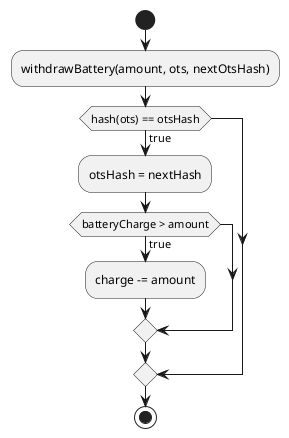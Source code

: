 @startuml withdraw battery
start
:withdrawBattery(amount, ots, nextOtsHash);
if (hash(ots) == otsHash) then (true)
:otsHash = nextHash;
    if (batteryCharge > amount) then (true)
        :charge -= amount;
    endif
endif
stop
@enduml